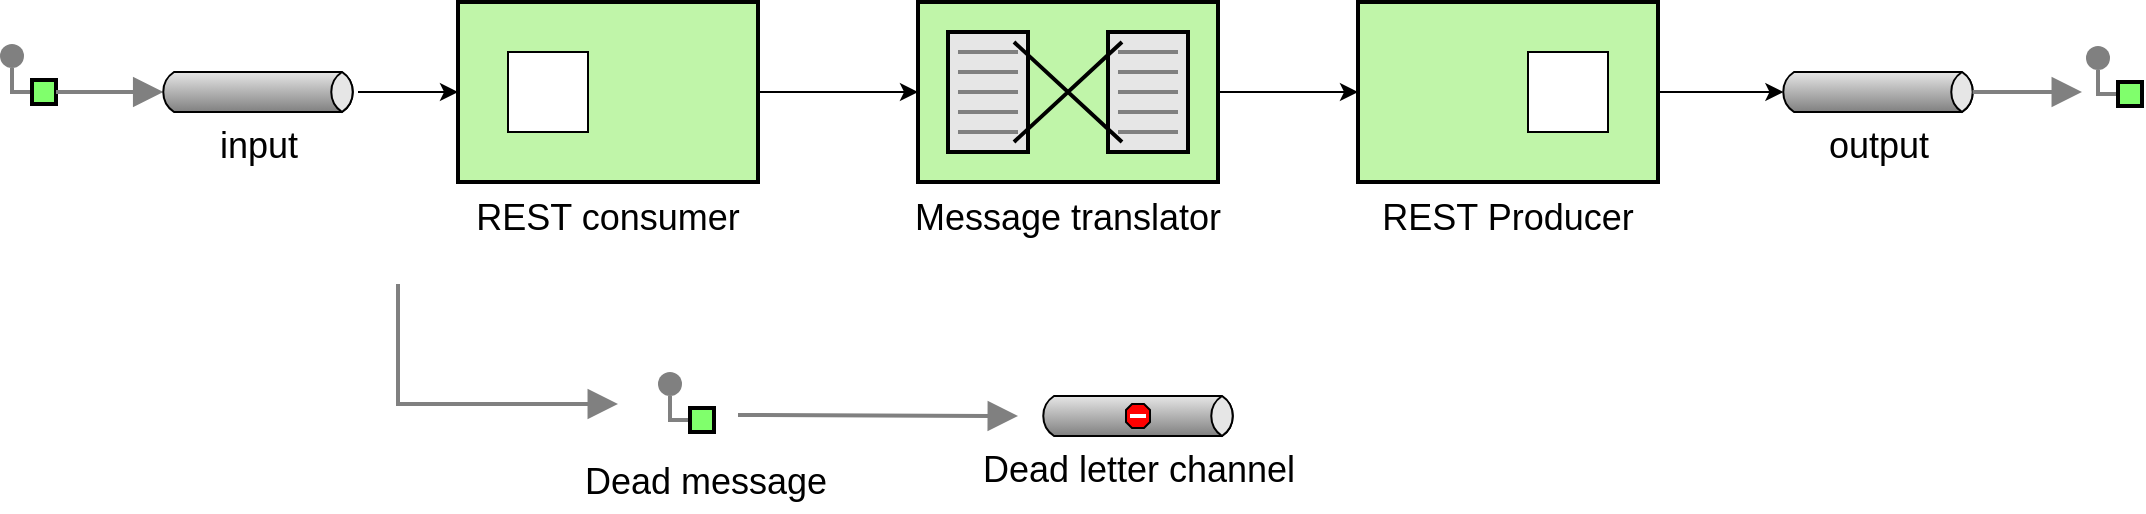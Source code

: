 <mxfile version="20.3.0" type="device"><diagram name="Page-1" id="74b105a0-9070-1c63-61bc-23e55f88626e"><mxGraphModel dx="2062" dy="1238" grid="1" gridSize="10" guides="1" tooltips="1" connect="1" arrows="1" fold="1" page="1" pageScale="1.5" pageWidth="1169" pageHeight="826" background="none" math="0" shadow="0"><root><mxCell id="0" style=";html=1;"/><mxCell id="1" style=";html=1;" parent="0"/><mxCell id="olfi93Q3NI8nE-QMIKxm-5" value="" style="edgeStyle=orthogonalEdgeStyle;rounded=0;exitX=0;exitY=0.5;endArrow=none;dashed=0;html=1;strokeColor=#808080;strokeWidth=2;" edge="1" source="olfi93Q3NI8nE-QMIKxm-7" target="olfi93Q3NI8nE-QMIKxm-6" parent="1"><mxGeometry relative="1" as="geometry"/></mxCell><mxCell id="olfi93Q3NI8nE-QMIKxm-6" value="" style="strokeWidth=2;dashed=0;align=center;fontSize=8;shape=ellipse;fillColor=#808080;strokeColor=none;" vertex="1" parent="1"><mxGeometry x="251" y="400" width="12" height="12" as="geometry"/></mxCell><mxCell id="olfi93Q3NI8nE-QMIKxm-7" value="" style="strokeWidth=2;dashed=0;align=center;fontSize=8;shape=rect;fillColor=#80FF6C;fontStyle=1;" vertex="1" parent="1"><mxGeometry x="267" y="418" width="12" height="12" as="geometry"/></mxCell><mxCell id="olfi93Q3NI8nE-QMIKxm-14" style="edgeStyle=orthogonalEdgeStyle;rounded=0;orthogonalLoop=1;jettySize=auto;html=1;entryX=0;entryY=0.5;entryDx=0;entryDy=0;entryPerimeter=0;fontSize=18;" edge="1" parent="1" source="olfi93Q3NI8nE-QMIKxm-8" target="olfi93Q3NI8nE-QMIKxm-12"><mxGeometry relative="1" as="geometry"/></mxCell><mxCell id="olfi93Q3NI8nE-QMIKxm-8" value="REST consumer" style="strokeWidth=2;dashed=0;align=center;fontSize=18;shape=rect;verticalLabelPosition=bottom;verticalAlign=top;fillColor=#c0f5a9;" vertex="1" parent="1"><mxGeometry x="480" y="379" width="150" height="90" as="geometry"/></mxCell><mxCell id="olfi93Q3NI8nE-QMIKxm-9" value="" style="strokeWidth=1;dashed=0;align=center;fontSize=8;shape=rect" vertex="1" parent="olfi93Q3NI8nE-QMIKxm-8"><mxGeometry x="25" y="25" width="40" height="40" as="geometry"/></mxCell><mxCell id="olfi93Q3NI8nE-QMIKxm-11" value="" style="edgeStyle=none;html=1;strokeColor=#808080;endArrow=block;endSize=10;dashed=0;verticalAlign=bottom;strokeWidth=2;rounded=0;exitX=1;exitY=0.5;exitDx=0;exitDy=0;entryX=0;entryY=0.5;entryDx=2.7;entryDy=0;entryPerimeter=0;" edge="1" parent="1" source="olfi93Q3NI8nE-QMIKxm-7" target="olfi93Q3NI8nE-QMIKxm-21"><mxGeometry width="160" relative="1" as="geometry"><mxPoint x="291" y="420" as="sourcePoint"/><mxPoint x="331" y="424" as="targetPoint"/></mxGeometry></mxCell><mxCell id="olfi93Q3NI8nE-QMIKxm-33" style="edgeStyle=orthogonalEdgeStyle;rounded=0;orthogonalLoop=1;jettySize=auto;html=1;entryX=0;entryY=0.5;entryDx=0;entryDy=0;fontSize=18;" edge="1" parent="1" source="olfi93Q3NI8nE-QMIKxm-12" target="olfi93Q3NI8nE-QMIKxm-31"><mxGeometry relative="1" as="geometry"/></mxCell><mxCell id="olfi93Q3NI8nE-QMIKxm-12" value="Message translator" style="strokeWidth=2;outlineConnect=0;dashed=0;align=center;fontSize=18;shape=mxgraph.eip.message_translator;fillColor=#c0f5a9;verticalLabelPosition=bottom;verticalAlign=top;" vertex="1" parent="1"><mxGeometry x="710" y="379" width="150" height="90" as="geometry"/></mxCell><mxCell id="olfi93Q3NI8nE-QMIKxm-15" value="output" style="strokeWidth=1;outlineConnect=0;dashed=0;align=center;html=1;fontSize=18;shape=mxgraph.eip.messageChannel;verticalLabelPosition=bottom;labelBackgroundColor=#ffffff;verticalAlign=top;" vertex="1" parent="1"><mxGeometry x="1140" y="414" width="100" height="20" as="geometry"/></mxCell><mxCell id="olfi93Q3NI8nE-QMIKxm-20" value="" style="edgeStyle=none;html=1;strokeColor=#808080;endArrow=block;endSize=10;dashed=0;verticalAlign=bottom;strokeWidth=2;rounded=0;fontSize=18;exitX=1;exitY=0.5;exitDx=-2.7;exitDy=0;exitPerimeter=0;" edge="1" parent="1" source="olfi93Q3NI8nE-QMIKxm-15"><mxGeometry width="160" relative="1" as="geometry"><mxPoint x="1280" y="423.5" as="sourcePoint"/><mxPoint x="1292" y="424" as="targetPoint"/></mxGeometry></mxCell><mxCell id="olfi93Q3NI8nE-QMIKxm-23" style="edgeStyle=orthogonalEdgeStyle;rounded=0;orthogonalLoop=1;jettySize=auto;html=1;entryX=0;entryY=0.5;entryDx=0;entryDy=0;fontSize=18;" edge="1" parent="1" source="olfi93Q3NI8nE-QMIKxm-21" target="olfi93Q3NI8nE-QMIKxm-8"><mxGeometry relative="1" as="geometry"/></mxCell><mxCell id="olfi93Q3NI8nE-QMIKxm-21" value="input" style="strokeWidth=1;outlineConnect=0;dashed=0;align=center;html=1;fontSize=18;shape=mxgraph.eip.messageChannel;verticalLabelPosition=bottom;labelBackgroundColor=#ffffff;verticalAlign=top;" vertex="1" parent="1"><mxGeometry x="330" y="414" width="100" height="20" as="geometry"/></mxCell><mxCell id="olfi93Q3NI8nE-QMIKxm-24" value="" style="edgeStyle=orthogonalEdgeStyle;rounded=0;exitX=0;exitY=0.5;endArrow=none;dashed=0;html=1;strokeColor=#808080;strokeWidth=2;fontSize=18;" edge="1" source="olfi93Q3NI8nE-QMIKxm-26" target="olfi93Q3NI8nE-QMIKxm-25" parent="1"><mxGeometry relative="1" as="geometry"/></mxCell><mxCell id="olfi93Q3NI8nE-QMIKxm-25" value="" style="strokeWidth=2;dashed=0;align=center;fontSize=8;shape=ellipse;fillColor=#808080;strokeColor=none;" vertex="1" parent="1"><mxGeometry x="1294" y="401" width="12" height="12" as="geometry"/></mxCell><mxCell id="olfi93Q3NI8nE-QMIKxm-26" value="" style="strokeWidth=2;dashed=0;align=center;fontSize=8;shape=rect;fillColor=#80FF6C;fontStyle=1;" vertex="1" parent="1"><mxGeometry x="1310" y="419" width="12" height="12" as="geometry"/></mxCell><mxCell id="olfi93Q3NI8nE-QMIKxm-34" style="edgeStyle=orthogonalEdgeStyle;rounded=0;orthogonalLoop=1;jettySize=auto;html=1;entryX=0;entryY=0.5;entryDx=2.7;entryDy=0;entryPerimeter=0;fontSize=18;" edge="1" parent="1" source="olfi93Q3NI8nE-QMIKxm-31" target="olfi93Q3NI8nE-QMIKxm-15"><mxGeometry relative="1" as="geometry"/></mxCell><mxCell id="olfi93Q3NI8nE-QMIKxm-31" value="REST Producer" style="strokeWidth=2;dashed=0;align=center;fontSize=18;shape=rect;verticalLabelPosition=bottom;verticalAlign=top;fillColor=#c0f5a9;" vertex="1" parent="1"><mxGeometry x="930" y="379" width="150" height="90" as="geometry"/></mxCell><mxCell id="olfi93Q3NI8nE-QMIKxm-32" value="" style="strokeWidth=1;dashed=0;align=center;fontSize=8;shape=rect;" vertex="1" parent="olfi93Q3NI8nE-QMIKxm-31"><mxGeometry x="85" y="25" width="40" height="40" as="geometry"/></mxCell><mxCell id="olfi93Q3NI8nE-QMIKxm-35" value="" style="edgeStyle=none;html=1;strokeColor=#808080;endArrow=block;endSize=10;dashed=0;verticalAlign=bottom;strokeWidth=2;rounded=0;fontSize=18;" edge="1" parent="1"><mxGeometry width="160" relative="1" as="geometry"><mxPoint x="450" y="520" as="sourcePoint"/><mxPoint x="560" y="580" as="targetPoint"/><Array as="points"><mxPoint x="450" y="580"/></Array></mxGeometry></mxCell><mxCell id="olfi93Q3NI8nE-QMIKxm-36" value="" style="edgeStyle=orthogonalEdgeStyle;rounded=0;exitX=0;exitY=0.5;endArrow=none;dashed=0;html=1;strokeColor=#808080;strokeWidth=2;fontSize=18;" edge="1" source="olfi93Q3NI8nE-QMIKxm-38" target="olfi93Q3NI8nE-QMIKxm-37" parent="1"><mxGeometry relative="1" as="geometry"/></mxCell><mxCell id="olfi93Q3NI8nE-QMIKxm-37" value="" style="strokeWidth=2;dashed=0;align=center;fontSize=8;shape=ellipse;fillColor=#808080;strokeColor=none;" vertex="1" parent="1"><mxGeometry x="580" y="564" width="12" height="12" as="geometry"/></mxCell><mxCell id="olfi93Q3NI8nE-QMIKxm-38" value="" style="strokeWidth=2;dashed=0;align=center;fontSize=8;shape=rect;fillColor=#80FF6C;fontStyle=1;" vertex="1" parent="1"><mxGeometry x="596" y="582" width="12" height="12" as="geometry"/></mxCell><mxCell id="olfi93Q3NI8nE-QMIKxm-39" value="Dead message" style="text;html=1;strokeColor=none;fillColor=none;align=center;verticalAlign=middle;whiteSpace=wrap;rounded=0;fontSize=18;" vertex="1" parent="1"><mxGeometry x="530" y="604" width="148" height="30" as="geometry"/></mxCell><mxCell id="olfi93Q3NI8nE-QMIKxm-41" value="Dead letter channel" style="strokeWidth=1;outlineConnect=0;dashed=0;align=center;html=1;fontSize=18;shape=mxgraph.eip.deadLetterChannel;verticalLabelPosition=bottom;labelBackgroundColor=#ffffff;verticalAlign=top;" vertex="1" parent="1"><mxGeometry x="770" y="576" width="100" height="20" as="geometry"/></mxCell><mxCell id="olfi93Q3NI8nE-QMIKxm-42" value="" style="edgeStyle=none;html=1;strokeColor=#808080;endArrow=block;endSize=10;dashed=0;verticalAlign=bottom;strokeWidth=2;rounded=0;fontSize=18;" edge="1" parent="1"><mxGeometry width="160" relative="1" as="geometry"><mxPoint x="620" y="585.5" as="sourcePoint"/><mxPoint x="760" y="586" as="targetPoint"/></mxGeometry></mxCell></root></mxGraphModel></diagram></mxfile>